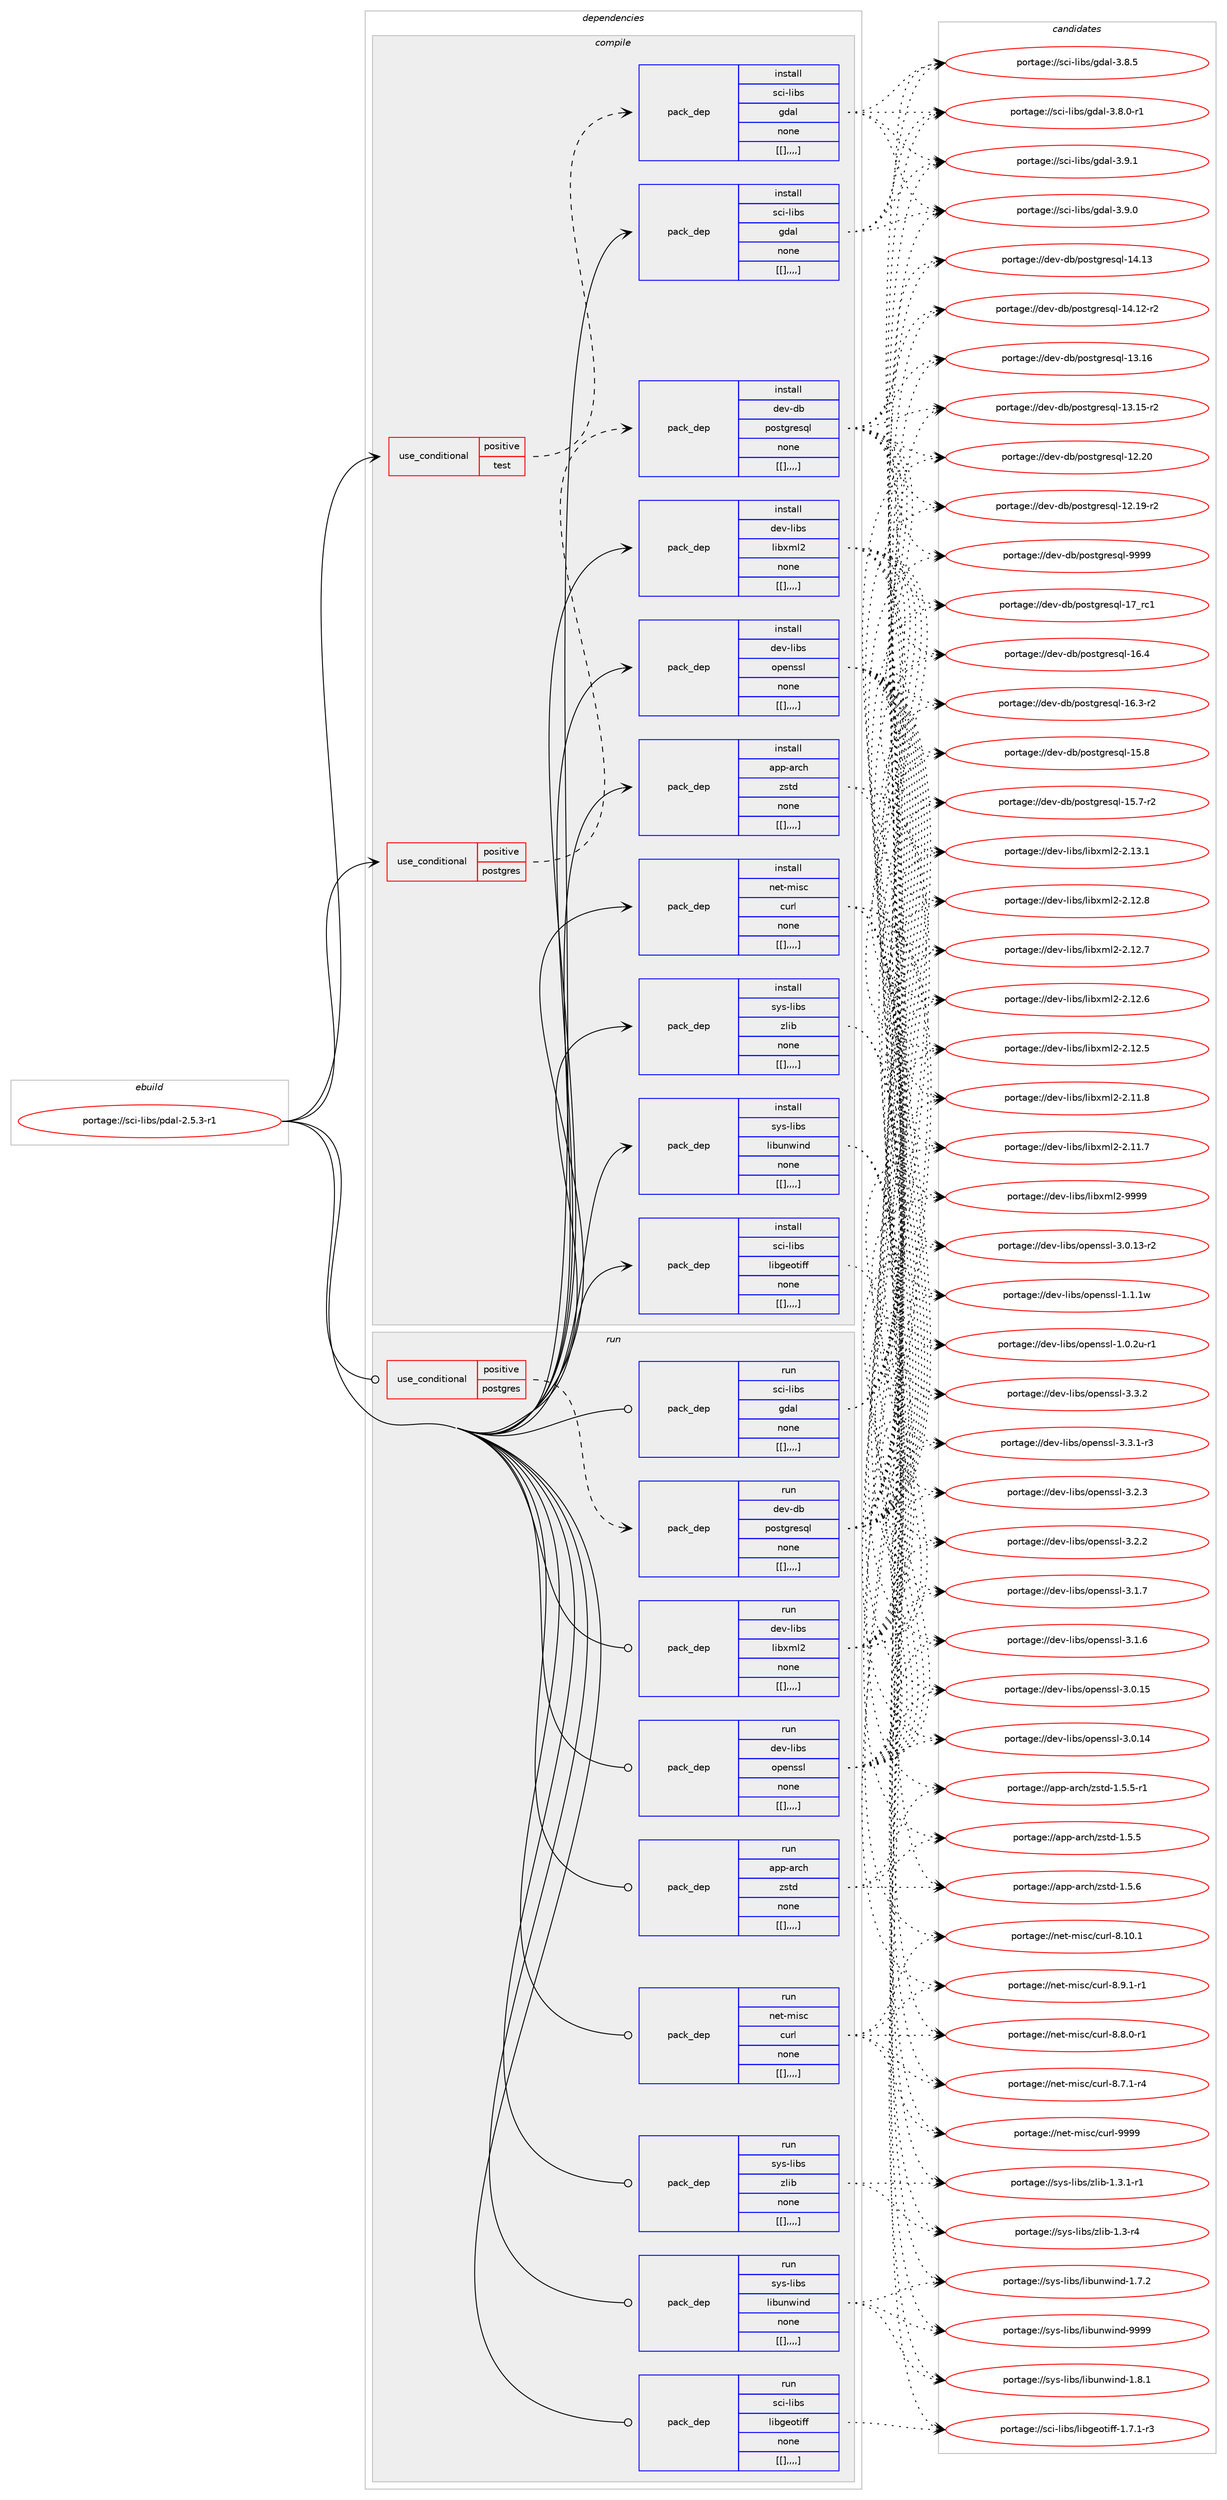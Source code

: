 digraph prolog {

# *************
# Graph options
# *************

newrank=true;
concentrate=true;
compound=true;
graph [rankdir=LR,fontname=Helvetica,fontsize=10,ranksep=1.5];#, ranksep=2.5, nodesep=0.2];
edge  [arrowhead=vee];
node  [fontname=Helvetica,fontsize=10];

# **********
# The ebuild
# **********

subgraph cluster_leftcol {
color=gray;
label=<<i>ebuild</i>>;
id [label="portage://sci-libs/pdal-2.5.3-r1", color=red, width=4, href="../sci-libs/pdal-2.5.3-r1.svg"];
}

# ****************
# The dependencies
# ****************

subgraph cluster_midcol {
color=gray;
label=<<i>dependencies</i>>;
subgraph cluster_compile {
fillcolor="#eeeeee";
style=filled;
label=<<i>compile</i>>;
subgraph cond110930 {
dependency414714 [label=<<TABLE BORDER="0" CELLBORDER="1" CELLSPACING="0" CELLPADDING="4"><TR><TD ROWSPAN="3" CELLPADDING="10">use_conditional</TD></TR><TR><TD>positive</TD></TR><TR><TD>postgres</TD></TR></TABLE>>, shape=none, color=red];
subgraph pack300891 {
dependency414715 [label=<<TABLE BORDER="0" CELLBORDER="1" CELLSPACING="0" CELLPADDING="4" WIDTH="220"><TR><TD ROWSPAN="6" CELLPADDING="30">pack_dep</TD></TR><TR><TD WIDTH="110">install</TD></TR><TR><TD>dev-db</TD></TR><TR><TD>postgresql</TD></TR><TR><TD>none</TD></TR><TR><TD>[[],,,,]</TD></TR></TABLE>>, shape=none, color=blue];
}
dependency414714:e -> dependency414715:w [weight=20,style="dashed",arrowhead="vee"];
}
id:e -> dependency414714:w [weight=20,style="solid",arrowhead="vee"];
subgraph cond110931 {
dependency414716 [label=<<TABLE BORDER="0" CELLBORDER="1" CELLSPACING="0" CELLPADDING="4"><TR><TD ROWSPAN="3" CELLPADDING="10">use_conditional</TD></TR><TR><TD>positive</TD></TR><TR><TD>test</TD></TR></TABLE>>, shape=none, color=red];
subgraph pack300892 {
dependency414717 [label=<<TABLE BORDER="0" CELLBORDER="1" CELLSPACING="0" CELLPADDING="4" WIDTH="220"><TR><TD ROWSPAN="6" CELLPADDING="30">pack_dep</TD></TR><TR><TD WIDTH="110">install</TD></TR><TR><TD>sci-libs</TD></TR><TR><TD>gdal</TD></TR><TR><TD>none</TD></TR><TR><TD>[[],,,,]</TD></TR></TABLE>>, shape=none, color=blue];
}
dependency414716:e -> dependency414717:w [weight=20,style="dashed",arrowhead="vee"];
}
id:e -> dependency414716:w [weight=20,style="solid",arrowhead="vee"];
subgraph pack300893 {
dependency414718 [label=<<TABLE BORDER="0" CELLBORDER="1" CELLSPACING="0" CELLPADDING="4" WIDTH="220"><TR><TD ROWSPAN="6" CELLPADDING="30">pack_dep</TD></TR><TR><TD WIDTH="110">install</TD></TR><TR><TD>app-arch</TD></TR><TR><TD>zstd</TD></TR><TR><TD>none</TD></TR><TR><TD>[[],,,,]</TD></TR></TABLE>>, shape=none, color=blue];
}
id:e -> dependency414718:w [weight=20,style="solid",arrowhead="vee"];
subgraph pack300894 {
dependency414719 [label=<<TABLE BORDER="0" CELLBORDER="1" CELLSPACING="0" CELLPADDING="4" WIDTH="220"><TR><TD ROWSPAN="6" CELLPADDING="30">pack_dep</TD></TR><TR><TD WIDTH="110">install</TD></TR><TR><TD>dev-libs</TD></TR><TR><TD>libxml2</TD></TR><TR><TD>none</TD></TR><TR><TD>[[],,,,]</TD></TR></TABLE>>, shape=none, color=blue];
}
id:e -> dependency414719:w [weight=20,style="solid",arrowhead="vee"];
subgraph pack300895 {
dependency414720 [label=<<TABLE BORDER="0" CELLBORDER="1" CELLSPACING="0" CELLPADDING="4" WIDTH="220"><TR><TD ROWSPAN="6" CELLPADDING="30">pack_dep</TD></TR><TR><TD WIDTH="110">install</TD></TR><TR><TD>dev-libs</TD></TR><TR><TD>openssl</TD></TR><TR><TD>none</TD></TR><TR><TD>[[],,,,]</TD></TR></TABLE>>, shape=none, color=blue];
}
id:e -> dependency414720:w [weight=20,style="solid",arrowhead="vee"];
subgraph pack300896 {
dependency414721 [label=<<TABLE BORDER="0" CELLBORDER="1" CELLSPACING="0" CELLPADDING="4" WIDTH="220"><TR><TD ROWSPAN="6" CELLPADDING="30">pack_dep</TD></TR><TR><TD WIDTH="110">install</TD></TR><TR><TD>net-misc</TD></TR><TR><TD>curl</TD></TR><TR><TD>none</TD></TR><TR><TD>[[],,,,]</TD></TR></TABLE>>, shape=none, color=blue];
}
id:e -> dependency414721:w [weight=20,style="solid",arrowhead="vee"];
subgraph pack300897 {
dependency414722 [label=<<TABLE BORDER="0" CELLBORDER="1" CELLSPACING="0" CELLPADDING="4" WIDTH="220"><TR><TD ROWSPAN="6" CELLPADDING="30">pack_dep</TD></TR><TR><TD WIDTH="110">install</TD></TR><TR><TD>sci-libs</TD></TR><TR><TD>gdal</TD></TR><TR><TD>none</TD></TR><TR><TD>[[],,,,]</TD></TR></TABLE>>, shape=none, color=blue];
}
id:e -> dependency414722:w [weight=20,style="solid",arrowhead="vee"];
subgraph pack300898 {
dependency414723 [label=<<TABLE BORDER="0" CELLBORDER="1" CELLSPACING="0" CELLPADDING="4" WIDTH="220"><TR><TD ROWSPAN="6" CELLPADDING="30">pack_dep</TD></TR><TR><TD WIDTH="110">install</TD></TR><TR><TD>sci-libs</TD></TR><TR><TD>libgeotiff</TD></TR><TR><TD>none</TD></TR><TR><TD>[[],,,,]</TD></TR></TABLE>>, shape=none, color=blue];
}
id:e -> dependency414723:w [weight=20,style="solid",arrowhead="vee"];
subgraph pack300899 {
dependency414724 [label=<<TABLE BORDER="0" CELLBORDER="1" CELLSPACING="0" CELLPADDING="4" WIDTH="220"><TR><TD ROWSPAN="6" CELLPADDING="30">pack_dep</TD></TR><TR><TD WIDTH="110">install</TD></TR><TR><TD>sys-libs</TD></TR><TR><TD>libunwind</TD></TR><TR><TD>none</TD></TR><TR><TD>[[],,,,]</TD></TR></TABLE>>, shape=none, color=blue];
}
id:e -> dependency414724:w [weight=20,style="solid",arrowhead="vee"];
subgraph pack300900 {
dependency414725 [label=<<TABLE BORDER="0" CELLBORDER="1" CELLSPACING="0" CELLPADDING="4" WIDTH="220"><TR><TD ROWSPAN="6" CELLPADDING="30">pack_dep</TD></TR><TR><TD WIDTH="110">install</TD></TR><TR><TD>sys-libs</TD></TR><TR><TD>zlib</TD></TR><TR><TD>none</TD></TR><TR><TD>[[],,,,]</TD></TR></TABLE>>, shape=none, color=blue];
}
id:e -> dependency414725:w [weight=20,style="solid",arrowhead="vee"];
}
subgraph cluster_compileandrun {
fillcolor="#eeeeee";
style=filled;
label=<<i>compile and run</i>>;
}
subgraph cluster_run {
fillcolor="#eeeeee";
style=filled;
label=<<i>run</i>>;
subgraph cond110932 {
dependency414726 [label=<<TABLE BORDER="0" CELLBORDER="1" CELLSPACING="0" CELLPADDING="4"><TR><TD ROWSPAN="3" CELLPADDING="10">use_conditional</TD></TR><TR><TD>positive</TD></TR><TR><TD>postgres</TD></TR></TABLE>>, shape=none, color=red];
subgraph pack300901 {
dependency414727 [label=<<TABLE BORDER="0" CELLBORDER="1" CELLSPACING="0" CELLPADDING="4" WIDTH="220"><TR><TD ROWSPAN="6" CELLPADDING="30">pack_dep</TD></TR><TR><TD WIDTH="110">run</TD></TR><TR><TD>dev-db</TD></TR><TR><TD>postgresql</TD></TR><TR><TD>none</TD></TR><TR><TD>[[],,,,]</TD></TR></TABLE>>, shape=none, color=blue];
}
dependency414726:e -> dependency414727:w [weight=20,style="dashed",arrowhead="vee"];
}
id:e -> dependency414726:w [weight=20,style="solid",arrowhead="odot"];
subgraph pack300902 {
dependency414728 [label=<<TABLE BORDER="0" CELLBORDER="1" CELLSPACING="0" CELLPADDING="4" WIDTH="220"><TR><TD ROWSPAN="6" CELLPADDING="30">pack_dep</TD></TR><TR><TD WIDTH="110">run</TD></TR><TR><TD>app-arch</TD></TR><TR><TD>zstd</TD></TR><TR><TD>none</TD></TR><TR><TD>[[],,,,]</TD></TR></TABLE>>, shape=none, color=blue];
}
id:e -> dependency414728:w [weight=20,style="solid",arrowhead="odot"];
subgraph pack300903 {
dependency414729 [label=<<TABLE BORDER="0" CELLBORDER="1" CELLSPACING="0" CELLPADDING="4" WIDTH="220"><TR><TD ROWSPAN="6" CELLPADDING="30">pack_dep</TD></TR><TR><TD WIDTH="110">run</TD></TR><TR><TD>dev-libs</TD></TR><TR><TD>libxml2</TD></TR><TR><TD>none</TD></TR><TR><TD>[[],,,,]</TD></TR></TABLE>>, shape=none, color=blue];
}
id:e -> dependency414729:w [weight=20,style="solid",arrowhead="odot"];
subgraph pack300904 {
dependency414730 [label=<<TABLE BORDER="0" CELLBORDER="1" CELLSPACING="0" CELLPADDING="4" WIDTH="220"><TR><TD ROWSPAN="6" CELLPADDING="30">pack_dep</TD></TR><TR><TD WIDTH="110">run</TD></TR><TR><TD>dev-libs</TD></TR><TR><TD>openssl</TD></TR><TR><TD>none</TD></TR><TR><TD>[[],,,,]</TD></TR></TABLE>>, shape=none, color=blue];
}
id:e -> dependency414730:w [weight=20,style="solid",arrowhead="odot"];
subgraph pack300905 {
dependency414731 [label=<<TABLE BORDER="0" CELLBORDER="1" CELLSPACING="0" CELLPADDING="4" WIDTH="220"><TR><TD ROWSPAN="6" CELLPADDING="30">pack_dep</TD></TR><TR><TD WIDTH="110">run</TD></TR><TR><TD>net-misc</TD></TR><TR><TD>curl</TD></TR><TR><TD>none</TD></TR><TR><TD>[[],,,,]</TD></TR></TABLE>>, shape=none, color=blue];
}
id:e -> dependency414731:w [weight=20,style="solid",arrowhead="odot"];
subgraph pack300906 {
dependency414732 [label=<<TABLE BORDER="0" CELLBORDER="1" CELLSPACING="0" CELLPADDING="4" WIDTH="220"><TR><TD ROWSPAN="6" CELLPADDING="30">pack_dep</TD></TR><TR><TD WIDTH="110">run</TD></TR><TR><TD>sci-libs</TD></TR><TR><TD>gdal</TD></TR><TR><TD>none</TD></TR><TR><TD>[[],,,,]</TD></TR></TABLE>>, shape=none, color=blue];
}
id:e -> dependency414732:w [weight=20,style="solid",arrowhead="odot"];
subgraph pack300907 {
dependency414733 [label=<<TABLE BORDER="0" CELLBORDER="1" CELLSPACING="0" CELLPADDING="4" WIDTH="220"><TR><TD ROWSPAN="6" CELLPADDING="30">pack_dep</TD></TR><TR><TD WIDTH="110">run</TD></TR><TR><TD>sci-libs</TD></TR><TR><TD>libgeotiff</TD></TR><TR><TD>none</TD></TR><TR><TD>[[],,,,]</TD></TR></TABLE>>, shape=none, color=blue];
}
id:e -> dependency414733:w [weight=20,style="solid",arrowhead="odot"];
subgraph pack300908 {
dependency414734 [label=<<TABLE BORDER="0" CELLBORDER="1" CELLSPACING="0" CELLPADDING="4" WIDTH="220"><TR><TD ROWSPAN="6" CELLPADDING="30">pack_dep</TD></TR><TR><TD WIDTH="110">run</TD></TR><TR><TD>sys-libs</TD></TR><TR><TD>libunwind</TD></TR><TR><TD>none</TD></TR><TR><TD>[[],,,,]</TD></TR></TABLE>>, shape=none, color=blue];
}
id:e -> dependency414734:w [weight=20,style="solid",arrowhead="odot"];
subgraph pack300909 {
dependency414735 [label=<<TABLE BORDER="0" CELLBORDER="1" CELLSPACING="0" CELLPADDING="4" WIDTH="220"><TR><TD ROWSPAN="6" CELLPADDING="30">pack_dep</TD></TR><TR><TD WIDTH="110">run</TD></TR><TR><TD>sys-libs</TD></TR><TR><TD>zlib</TD></TR><TR><TD>none</TD></TR><TR><TD>[[],,,,]</TD></TR></TABLE>>, shape=none, color=blue];
}
id:e -> dependency414735:w [weight=20,style="solid",arrowhead="odot"];
}
}

# **************
# The candidates
# **************

subgraph cluster_choices {
rank=same;
color=gray;
label=<<i>candidates</i>>;

subgraph choice300891 {
color=black;
nodesep=1;
choice1001011184510098471121111151161031141011151131084557575757 [label="portage://dev-db/postgresql-9999", color=red, width=4,href="../dev-db/postgresql-9999.svg"];
choice100101118451009847112111115116103114101115113108454955951149949 [label="portage://dev-db/postgresql-17_rc1", color=red, width=4,href="../dev-db/postgresql-17_rc1.svg"];
choice1001011184510098471121111151161031141011151131084549544652 [label="portage://dev-db/postgresql-16.4", color=red, width=4,href="../dev-db/postgresql-16.4.svg"];
choice10010111845100984711211111511610311410111511310845495446514511450 [label="portage://dev-db/postgresql-16.3-r2", color=red, width=4,href="../dev-db/postgresql-16.3-r2.svg"];
choice1001011184510098471121111151161031141011151131084549534656 [label="portage://dev-db/postgresql-15.8", color=red, width=4,href="../dev-db/postgresql-15.8.svg"];
choice10010111845100984711211111511610311410111511310845495346554511450 [label="portage://dev-db/postgresql-15.7-r2", color=red, width=4,href="../dev-db/postgresql-15.7-r2.svg"];
choice100101118451009847112111115116103114101115113108454952464951 [label="portage://dev-db/postgresql-14.13", color=red, width=4,href="../dev-db/postgresql-14.13.svg"];
choice1001011184510098471121111151161031141011151131084549524649504511450 [label="portage://dev-db/postgresql-14.12-r2", color=red, width=4,href="../dev-db/postgresql-14.12-r2.svg"];
choice100101118451009847112111115116103114101115113108454951464954 [label="portage://dev-db/postgresql-13.16", color=red, width=4,href="../dev-db/postgresql-13.16.svg"];
choice1001011184510098471121111151161031141011151131084549514649534511450 [label="portage://dev-db/postgresql-13.15-r2", color=red, width=4,href="../dev-db/postgresql-13.15-r2.svg"];
choice100101118451009847112111115116103114101115113108454950465048 [label="portage://dev-db/postgresql-12.20", color=red, width=4,href="../dev-db/postgresql-12.20.svg"];
choice1001011184510098471121111151161031141011151131084549504649574511450 [label="portage://dev-db/postgresql-12.19-r2", color=red, width=4,href="../dev-db/postgresql-12.19-r2.svg"];
dependency414715:e -> choice1001011184510098471121111151161031141011151131084557575757:w [style=dotted,weight="100"];
dependency414715:e -> choice100101118451009847112111115116103114101115113108454955951149949:w [style=dotted,weight="100"];
dependency414715:e -> choice1001011184510098471121111151161031141011151131084549544652:w [style=dotted,weight="100"];
dependency414715:e -> choice10010111845100984711211111511610311410111511310845495446514511450:w [style=dotted,weight="100"];
dependency414715:e -> choice1001011184510098471121111151161031141011151131084549534656:w [style=dotted,weight="100"];
dependency414715:e -> choice10010111845100984711211111511610311410111511310845495346554511450:w [style=dotted,weight="100"];
dependency414715:e -> choice100101118451009847112111115116103114101115113108454952464951:w [style=dotted,weight="100"];
dependency414715:e -> choice1001011184510098471121111151161031141011151131084549524649504511450:w [style=dotted,weight="100"];
dependency414715:e -> choice100101118451009847112111115116103114101115113108454951464954:w [style=dotted,weight="100"];
dependency414715:e -> choice1001011184510098471121111151161031141011151131084549514649534511450:w [style=dotted,weight="100"];
dependency414715:e -> choice100101118451009847112111115116103114101115113108454950465048:w [style=dotted,weight="100"];
dependency414715:e -> choice1001011184510098471121111151161031141011151131084549504649574511450:w [style=dotted,weight="100"];
}
subgraph choice300892 {
color=black;
nodesep=1;
choice1159910545108105981154710310097108455146574649 [label="portage://sci-libs/gdal-3.9.1", color=red, width=4,href="../sci-libs/gdal-3.9.1.svg"];
choice1159910545108105981154710310097108455146574648 [label="portage://sci-libs/gdal-3.9.0", color=red, width=4,href="../sci-libs/gdal-3.9.0.svg"];
choice1159910545108105981154710310097108455146564653 [label="portage://sci-libs/gdal-3.8.5", color=red, width=4,href="../sci-libs/gdal-3.8.5.svg"];
choice11599105451081059811547103100971084551465646484511449 [label="portage://sci-libs/gdal-3.8.0-r1", color=red, width=4,href="../sci-libs/gdal-3.8.0-r1.svg"];
dependency414717:e -> choice1159910545108105981154710310097108455146574649:w [style=dotted,weight="100"];
dependency414717:e -> choice1159910545108105981154710310097108455146574648:w [style=dotted,weight="100"];
dependency414717:e -> choice1159910545108105981154710310097108455146564653:w [style=dotted,weight="100"];
dependency414717:e -> choice11599105451081059811547103100971084551465646484511449:w [style=dotted,weight="100"];
}
subgraph choice300893 {
color=black;
nodesep=1;
choice9711211245971149910447122115116100454946534654 [label="portage://app-arch/zstd-1.5.6", color=red, width=4,href="../app-arch/zstd-1.5.6.svg"];
choice97112112459711499104471221151161004549465346534511449 [label="portage://app-arch/zstd-1.5.5-r1", color=red, width=4,href="../app-arch/zstd-1.5.5-r1.svg"];
choice9711211245971149910447122115116100454946534653 [label="portage://app-arch/zstd-1.5.5", color=red, width=4,href="../app-arch/zstd-1.5.5.svg"];
dependency414718:e -> choice9711211245971149910447122115116100454946534654:w [style=dotted,weight="100"];
dependency414718:e -> choice97112112459711499104471221151161004549465346534511449:w [style=dotted,weight="100"];
dependency414718:e -> choice9711211245971149910447122115116100454946534653:w [style=dotted,weight="100"];
}
subgraph choice300894 {
color=black;
nodesep=1;
choice10010111845108105981154710810598120109108504557575757 [label="portage://dev-libs/libxml2-9999", color=red, width=4,href="../dev-libs/libxml2-9999.svg"];
choice100101118451081059811547108105981201091085045504649514649 [label="portage://dev-libs/libxml2-2.13.1", color=red, width=4,href="../dev-libs/libxml2-2.13.1.svg"];
choice100101118451081059811547108105981201091085045504649504656 [label="portage://dev-libs/libxml2-2.12.8", color=red, width=4,href="../dev-libs/libxml2-2.12.8.svg"];
choice100101118451081059811547108105981201091085045504649504655 [label="portage://dev-libs/libxml2-2.12.7", color=red, width=4,href="../dev-libs/libxml2-2.12.7.svg"];
choice100101118451081059811547108105981201091085045504649504654 [label="portage://dev-libs/libxml2-2.12.6", color=red, width=4,href="../dev-libs/libxml2-2.12.6.svg"];
choice100101118451081059811547108105981201091085045504649504653 [label="portage://dev-libs/libxml2-2.12.5", color=red, width=4,href="../dev-libs/libxml2-2.12.5.svg"];
choice100101118451081059811547108105981201091085045504649494656 [label="portage://dev-libs/libxml2-2.11.8", color=red, width=4,href="../dev-libs/libxml2-2.11.8.svg"];
choice100101118451081059811547108105981201091085045504649494655 [label="portage://dev-libs/libxml2-2.11.7", color=red, width=4,href="../dev-libs/libxml2-2.11.7.svg"];
dependency414719:e -> choice10010111845108105981154710810598120109108504557575757:w [style=dotted,weight="100"];
dependency414719:e -> choice100101118451081059811547108105981201091085045504649514649:w [style=dotted,weight="100"];
dependency414719:e -> choice100101118451081059811547108105981201091085045504649504656:w [style=dotted,weight="100"];
dependency414719:e -> choice100101118451081059811547108105981201091085045504649504655:w [style=dotted,weight="100"];
dependency414719:e -> choice100101118451081059811547108105981201091085045504649504654:w [style=dotted,weight="100"];
dependency414719:e -> choice100101118451081059811547108105981201091085045504649504653:w [style=dotted,weight="100"];
dependency414719:e -> choice100101118451081059811547108105981201091085045504649494656:w [style=dotted,weight="100"];
dependency414719:e -> choice100101118451081059811547108105981201091085045504649494655:w [style=dotted,weight="100"];
}
subgraph choice300895 {
color=black;
nodesep=1;
choice100101118451081059811547111112101110115115108455146514650 [label="portage://dev-libs/openssl-3.3.2", color=red, width=4,href="../dev-libs/openssl-3.3.2.svg"];
choice1001011184510810598115471111121011101151151084551465146494511451 [label="portage://dev-libs/openssl-3.3.1-r3", color=red, width=4,href="../dev-libs/openssl-3.3.1-r3.svg"];
choice100101118451081059811547111112101110115115108455146504651 [label="portage://dev-libs/openssl-3.2.3", color=red, width=4,href="../dev-libs/openssl-3.2.3.svg"];
choice100101118451081059811547111112101110115115108455146504650 [label="portage://dev-libs/openssl-3.2.2", color=red, width=4,href="../dev-libs/openssl-3.2.2.svg"];
choice100101118451081059811547111112101110115115108455146494655 [label="portage://dev-libs/openssl-3.1.7", color=red, width=4,href="../dev-libs/openssl-3.1.7.svg"];
choice100101118451081059811547111112101110115115108455146494654 [label="portage://dev-libs/openssl-3.1.6", color=red, width=4,href="../dev-libs/openssl-3.1.6.svg"];
choice10010111845108105981154711111210111011511510845514648464953 [label="portage://dev-libs/openssl-3.0.15", color=red, width=4,href="../dev-libs/openssl-3.0.15.svg"];
choice10010111845108105981154711111210111011511510845514648464952 [label="portage://dev-libs/openssl-3.0.14", color=red, width=4,href="../dev-libs/openssl-3.0.14.svg"];
choice100101118451081059811547111112101110115115108455146484649514511450 [label="portage://dev-libs/openssl-3.0.13-r2", color=red, width=4,href="../dev-libs/openssl-3.0.13-r2.svg"];
choice100101118451081059811547111112101110115115108454946494649119 [label="portage://dev-libs/openssl-1.1.1w", color=red, width=4,href="../dev-libs/openssl-1.1.1w.svg"];
choice1001011184510810598115471111121011101151151084549464846501174511449 [label="portage://dev-libs/openssl-1.0.2u-r1", color=red, width=4,href="../dev-libs/openssl-1.0.2u-r1.svg"];
dependency414720:e -> choice100101118451081059811547111112101110115115108455146514650:w [style=dotted,weight="100"];
dependency414720:e -> choice1001011184510810598115471111121011101151151084551465146494511451:w [style=dotted,weight="100"];
dependency414720:e -> choice100101118451081059811547111112101110115115108455146504651:w [style=dotted,weight="100"];
dependency414720:e -> choice100101118451081059811547111112101110115115108455146504650:w [style=dotted,weight="100"];
dependency414720:e -> choice100101118451081059811547111112101110115115108455146494655:w [style=dotted,weight="100"];
dependency414720:e -> choice100101118451081059811547111112101110115115108455146494654:w [style=dotted,weight="100"];
dependency414720:e -> choice10010111845108105981154711111210111011511510845514648464953:w [style=dotted,weight="100"];
dependency414720:e -> choice10010111845108105981154711111210111011511510845514648464952:w [style=dotted,weight="100"];
dependency414720:e -> choice100101118451081059811547111112101110115115108455146484649514511450:w [style=dotted,weight="100"];
dependency414720:e -> choice100101118451081059811547111112101110115115108454946494649119:w [style=dotted,weight="100"];
dependency414720:e -> choice1001011184510810598115471111121011101151151084549464846501174511449:w [style=dotted,weight="100"];
}
subgraph choice300896 {
color=black;
nodesep=1;
choice110101116451091051159947991171141084557575757 [label="portage://net-misc/curl-9999", color=red, width=4,href="../net-misc/curl-9999.svg"];
choice1101011164510910511599479911711410845564649484649 [label="portage://net-misc/curl-8.10.1", color=red, width=4,href="../net-misc/curl-8.10.1.svg"];
choice110101116451091051159947991171141084556465746494511449 [label="portage://net-misc/curl-8.9.1-r1", color=red, width=4,href="../net-misc/curl-8.9.1-r1.svg"];
choice110101116451091051159947991171141084556465646484511449 [label="portage://net-misc/curl-8.8.0-r1", color=red, width=4,href="../net-misc/curl-8.8.0-r1.svg"];
choice110101116451091051159947991171141084556465546494511452 [label="portage://net-misc/curl-8.7.1-r4", color=red, width=4,href="../net-misc/curl-8.7.1-r4.svg"];
dependency414721:e -> choice110101116451091051159947991171141084557575757:w [style=dotted,weight="100"];
dependency414721:e -> choice1101011164510910511599479911711410845564649484649:w [style=dotted,weight="100"];
dependency414721:e -> choice110101116451091051159947991171141084556465746494511449:w [style=dotted,weight="100"];
dependency414721:e -> choice110101116451091051159947991171141084556465646484511449:w [style=dotted,weight="100"];
dependency414721:e -> choice110101116451091051159947991171141084556465546494511452:w [style=dotted,weight="100"];
}
subgraph choice300897 {
color=black;
nodesep=1;
choice1159910545108105981154710310097108455146574649 [label="portage://sci-libs/gdal-3.9.1", color=red, width=4,href="../sci-libs/gdal-3.9.1.svg"];
choice1159910545108105981154710310097108455146574648 [label="portage://sci-libs/gdal-3.9.0", color=red, width=4,href="../sci-libs/gdal-3.9.0.svg"];
choice1159910545108105981154710310097108455146564653 [label="portage://sci-libs/gdal-3.8.5", color=red, width=4,href="../sci-libs/gdal-3.8.5.svg"];
choice11599105451081059811547103100971084551465646484511449 [label="portage://sci-libs/gdal-3.8.0-r1", color=red, width=4,href="../sci-libs/gdal-3.8.0-r1.svg"];
dependency414722:e -> choice1159910545108105981154710310097108455146574649:w [style=dotted,weight="100"];
dependency414722:e -> choice1159910545108105981154710310097108455146574648:w [style=dotted,weight="100"];
dependency414722:e -> choice1159910545108105981154710310097108455146564653:w [style=dotted,weight="100"];
dependency414722:e -> choice11599105451081059811547103100971084551465646484511449:w [style=dotted,weight="100"];
}
subgraph choice300898 {
color=black;
nodesep=1;
choice11599105451081059811547108105981031011111161051021024549465546494511451 [label="portage://sci-libs/libgeotiff-1.7.1-r3", color=red, width=4,href="../sci-libs/libgeotiff-1.7.1-r3.svg"];
dependency414723:e -> choice11599105451081059811547108105981031011111161051021024549465546494511451:w [style=dotted,weight="100"];
}
subgraph choice300899 {
color=black;
nodesep=1;
choice115121115451081059811547108105981171101191051101004557575757 [label="portage://sys-libs/libunwind-9999", color=red, width=4,href="../sys-libs/libunwind-9999.svg"];
choice11512111545108105981154710810598117110119105110100454946564649 [label="portage://sys-libs/libunwind-1.8.1", color=red, width=4,href="../sys-libs/libunwind-1.8.1.svg"];
choice11512111545108105981154710810598117110119105110100454946554650 [label="portage://sys-libs/libunwind-1.7.2", color=red, width=4,href="../sys-libs/libunwind-1.7.2.svg"];
dependency414724:e -> choice115121115451081059811547108105981171101191051101004557575757:w [style=dotted,weight="100"];
dependency414724:e -> choice11512111545108105981154710810598117110119105110100454946564649:w [style=dotted,weight="100"];
dependency414724:e -> choice11512111545108105981154710810598117110119105110100454946554650:w [style=dotted,weight="100"];
}
subgraph choice300900 {
color=black;
nodesep=1;
choice115121115451081059811547122108105984549465146494511449 [label="portage://sys-libs/zlib-1.3.1-r1", color=red, width=4,href="../sys-libs/zlib-1.3.1-r1.svg"];
choice11512111545108105981154712210810598454946514511452 [label="portage://sys-libs/zlib-1.3-r4", color=red, width=4,href="../sys-libs/zlib-1.3-r4.svg"];
dependency414725:e -> choice115121115451081059811547122108105984549465146494511449:w [style=dotted,weight="100"];
dependency414725:e -> choice11512111545108105981154712210810598454946514511452:w [style=dotted,weight="100"];
}
subgraph choice300901 {
color=black;
nodesep=1;
choice1001011184510098471121111151161031141011151131084557575757 [label="portage://dev-db/postgresql-9999", color=red, width=4,href="../dev-db/postgresql-9999.svg"];
choice100101118451009847112111115116103114101115113108454955951149949 [label="portage://dev-db/postgresql-17_rc1", color=red, width=4,href="../dev-db/postgresql-17_rc1.svg"];
choice1001011184510098471121111151161031141011151131084549544652 [label="portage://dev-db/postgresql-16.4", color=red, width=4,href="../dev-db/postgresql-16.4.svg"];
choice10010111845100984711211111511610311410111511310845495446514511450 [label="portage://dev-db/postgresql-16.3-r2", color=red, width=4,href="../dev-db/postgresql-16.3-r2.svg"];
choice1001011184510098471121111151161031141011151131084549534656 [label="portage://dev-db/postgresql-15.8", color=red, width=4,href="../dev-db/postgresql-15.8.svg"];
choice10010111845100984711211111511610311410111511310845495346554511450 [label="portage://dev-db/postgresql-15.7-r2", color=red, width=4,href="../dev-db/postgresql-15.7-r2.svg"];
choice100101118451009847112111115116103114101115113108454952464951 [label="portage://dev-db/postgresql-14.13", color=red, width=4,href="../dev-db/postgresql-14.13.svg"];
choice1001011184510098471121111151161031141011151131084549524649504511450 [label="portage://dev-db/postgresql-14.12-r2", color=red, width=4,href="../dev-db/postgresql-14.12-r2.svg"];
choice100101118451009847112111115116103114101115113108454951464954 [label="portage://dev-db/postgresql-13.16", color=red, width=4,href="../dev-db/postgresql-13.16.svg"];
choice1001011184510098471121111151161031141011151131084549514649534511450 [label="portage://dev-db/postgresql-13.15-r2", color=red, width=4,href="../dev-db/postgresql-13.15-r2.svg"];
choice100101118451009847112111115116103114101115113108454950465048 [label="portage://dev-db/postgresql-12.20", color=red, width=4,href="../dev-db/postgresql-12.20.svg"];
choice1001011184510098471121111151161031141011151131084549504649574511450 [label="portage://dev-db/postgresql-12.19-r2", color=red, width=4,href="../dev-db/postgresql-12.19-r2.svg"];
dependency414727:e -> choice1001011184510098471121111151161031141011151131084557575757:w [style=dotted,weight="100"];
dependency414727:e -> choice100101118451009847112111115116103114101115113108454955951149949:w [style=dotted,weight="100"];
dependency414727:e -> choice1001011184510098471121111151161031141011151131084549544652:w [style=dotted,weight="100"];
dependency414727:e -> choice10010111845100984711211111511610311410111511310845495446514511450:w [style=dotted,weight="100"];
dependency414727:e -> choice1001011184510098471121111151161031141011151131084549534656:w [style=dotted,weight="100"];
dependency414727:e -> choice10010111845100984711211111511610311410111511310845495346554511450:w [style=dotted,weight="100"];
dependency414727:e -> choice100101118451009847112111115116103114101115113108454952464951:w [style=dotted,weight="100"];
dependency414727:e -> choice1001011184510098471121111151161031141011151131084549524649504511450:w [style=dotted,weight="100"];
dependency414727:e -> choice100101118451009847112111115116103114101115113108454951464954:w [style=dotted,weight="100"];
dependency414727:e -> choice1001011184510098471121111151161031141011151131084549514649534511450:w [style=dotted,weight="100"];
dependency414727:e -> choice100101118451009847112111115116103114101115113108454950465048:w [style=dotted,weight="100"];
dependency414727:e -> choice1001011184510098471121111151161031141011151131084549504649574511450:w [style=dotted,weight="100"];
}
subgraph choice300902 {
color=black;
nodesep=1;
choice9711211245971149910447122115116100454946534654 [label="portage://app-arch/zstd-1.5.6", color=red, width=4,href="../app-arch/zstd-1.5.6.svg"];
choice97112112459711499104471221151161004549465346534511449 [label="portage://app-arch/zstd-1.5.5-r1", color=red, width=4,href="../app-arch/zstd-1.5.5-r1.svg"];
choice9711211245971149910447122115116100454946534653 [label="portage://app-arch/zstd-1.5.5", color=red, width=4,href="../app-arch/zstd-1.5.5.svg"];
dependency414728:e -> choice9711211245971149910447122115116100454946534654:w [style=dotted,weight="100"];
dependency414728:e -> choice97112112459711499104471221151161004549465346534511449:w [style=dotted,weight="100"];
dependency414728:e -> choice9711211245971149910447122115116100454946534653:w [style=dotted,weight="100"];
}
subgraph choice300903 {
color=black;
nodesep=1;
choice10010111845108105981154710810598120109108504557575757 [label="portage://dev-libs/libxml2-9999", color=red, width=4,href="../dev-libs/libxml2-9999.svg"];
choice100101118451081059811547108105981201091085045504649514649 [label="portage://dev-libs/libxml2-2.13.1", color=red, width=4,href="../dev-libs/libxml2-2.13.1.svg"];
choice100101118451081059811547108105981201091085045504649504656 [label="portage://dev-libs/libxml2-2.12.8", color=red, width=4,href="../dev-libs/libxml2-2.12.8.svg"];
choice100101118451081059811547108105981201091085045504649504655 [label="portage://dev-libs/libxml2-2.12.7", color=red, width=4,href="../dev-libs/libxml2-2.12.7.svg"];
choice100101118451081059811547108105981201091085045504649504654 [label="portage://dev-libs/libxml2-2.12.6", color=red, width=4,href="../dev-libs/libxml2-2.12.6.svg"];
choice100101118451081059811547108105981201091085045504649504653 [label="portage://dev-libs/libxml2-2.12.5", color=red, width=4,href="../dev-libs/libxml2-2.12.5.svg"];
choice100101118451081059811547108105981201091085045504649494656 [label="portage://dev-libs/libxml2-2.11.8", color=red, width=4,href="../dev-libs/libxml2-2.11.8.svg"];
choice100101118451081059811547108105981201091085045504649494655 [label="portage://dev-libs/libxml2-2.11.7", color=red, width=4,href="../dev-libs/libxml2-2.11.7.svg"];
dependency414729:e -> choice10010111845108105981154710810598120109108504557575757:w [style=dotted,weight="100"];
dependency414729:e -> choice100101118451081059811547108105981201091085045504649514649:w [style=dotted,weight="100"];
dependency414729:e -> choice100101118451081059811547108105981201091085045504649504656:w [style=dotted,weight="100"];
dependency414729:e -> choice100101118451081059811547108105981201091085045504649504655:w [style=dotted,weight="100"];
dependency414729:e -> choice100101118451081059811547108105981201091085045504649504654:w [style=dotted,weight="100"];
dependency414729:e -> choice100101118451081059811547108105981201091085045504649504653:w [style=dotted,weight="100"];
dependency414729:e -> choice100101118451081059811547108105981201091085045504649494656:w [style=dotted,weight="100"];
dependency414729:e -> choice100101118451081059811547108105981201091085045504649494655:w [style=dotted,weight="100"];
}
subgraph choice300904 {
color=black;
nodesep=1;
choice100101118451081059811547111112101110115115108455146514650 [label="portage://dev-libs/openssl-3.3.2", color=red, width=4,href="../dev-libs/openssl-3.3.2.svg"];
choice1001011184510810598115471111121011101151151084551465146494511451 [label="portage://dev-libs/openssl-3.3.1-r3", color=red, width=4,href="../dev-libs/openssl-3.3.1-r3.svg"];
choice100101118451081059811547111112101110115115108455146504651 [label="portage://dev-libs/openssl-3.2.3", color=red, width=4,href="../dev-libs/openssl-3.2.3.svg"];
choice100101118451081059811547111112101110115115108455146504650 [label="portage://dev-libs/openssl-3.2.2", color=red, width=4,href="../dev-libs/openssl-3.2.2.svg"];
choice100101118451081059811547111112101110115115108455146494655 [label="portage://dev-libs/openssl-3.1.7", color=red, width=4,href="../dev-libs/openssl-3.1.7.svg"];
choice100101118451081059811547111112101110115115108455146494654 [label="portage://dev-libs/openssl-3.1.6", color=red, width=4,href="../dev-libs/openssl-3.1.6.svg"];
choice10010111845108105981154711111210111011511510845514648464953 [label="portage://dev-libs/openssl-3.0.15", color=red, width=4,href="../dev-libs/openssl-3.0.15.svg"];
choice10010111845108105981154711111210111011511510845514648464952 [label="portage://dev-libs/openssl-3.0.14", color=red, width=4,href="../dev-libs/openssl-3.0.14.svg"];
choice100101118451081059811547111112101110115115108455146484649514511450 [label="portage://dev-libs/openssl-3.0.13-r2", color=red, width=4,href="../dev-libs/openssl-3.0.13-r2.svg"];
choice100101118451081059811547111112101110115115108454946494649119 [label="portage://dev-libs/openssl-1.1.1w", color=red, width=4,href="../dev-libs/openssl-1.1.1w.svg"];
choice1001011184510810598115471111121011101151151084549464846501174511449 [label="portage://dev-libs/openssl-1.0.2u-r1", color=red, width=4,href="../dev-libs/openssl-1.0.2u-r1.svg"];
dependency414730:e -> choice100101118451081059811547111112101110115115108455146514650:w [style=dotted,weight="100"];
dependency414730:e -> choice1001011184510810598115471111121011101151151084551465146494511451:w [style=dotted,weight="100"];
dependency414730:e -> choice100101118451081059811547111112101110115115108455146504651:w [style=dotted,weight="100"];
dependency414730:e -> choice100101118451081059811547111112101110115115108455146504650:w [style=dotted,weight="100"];
dependency414730:e -> choice100101118451081059811547111112101110115115108455146494655:w [style=dotted,weight="100"];
dependency414730:e -> choice100101118451081059811547111112101110115115108455146494654:w [style=dotted,weight="100"];
dependency414730:e -> choice10010111845108105981154711111210111011511510845514648464953:w [style=dotted,weight="100"];
dependency414730:e -> choice10010111845108105981154711111210111011511510845514648464952:w [style=dotted,weight="100"];
dependency414730:e -> choice100101118451081059811547111112101110115115108455146484649514511450:w [style=dotted,weight="100"];
dependency414730:e -> choice100101118451081059811547111112101110115115108454946494649119:w [style=dotted,weight="100"];
dependency414730:e -> choice1001011184510810598115471111121011101151151084549464846501174511449:w [style=dotted,weight="100"];
}
subgraph choice300905 {
color=black;
nodesep=1;
choice110101116451091051159947991171141084557575757 [label="portage://net-misc/curl-9999", color=red, width=4,href="../net-misc/curl-9999.svg"];
choice1101011164510910511599479911711410845564649484649 [label="portage://net-misc/curl-8.10.1", color=red, width=4,href="../net-misc/curl-8.10.1.svg"];
choice110101116451091051159947991171141084556465746494511449 [label="portage://net-misc/curl-8.9.1-r1", color=red, width=4,href="../net-misc/curl-8.9.1-r1.svg"];
choice110101116451091051159947991171141084556465646484511449 [label="portage://net-misc/curl-8.8.0-r1", color=red, width=4,href="../net-misc/curl-8.8.0-r1.svg"];
choice110101116451091051159947991171141084556465546494511452 [label="portage://net-misc/curl-8.7.1-r4", color=red, width=4,href="../net-misc/curl-8.7.1-r4.svg"];
dependency414731:e -> choice110101116451091051159947991171141084557575757:w [style=dotted,weight="100"];
dependency414731:e -> choice1101011164510910511599479911711410845564649484649:w [style=dotted,weight="100"];
dependency414731:e -> choice110101116451091051159947991171141084556465746494511449:w [style=dotted,weight="100"];
dependency414731:e -> choice110101116451091051159947991171141084556465646484511449:w [style=dotted,weight="100"];
dependency414731:e -> choice110101116451091051159947991171141084556465546494511452:w [style=dotted,weight="100"];
}
subgraph choice300906 {
color=black;
nodesep=1;
choice1159910545108105981154710310097108455146574649 [label="portage://sci-libs/gdal-3.9.1", color=red, width=4,href="../sci-libs/gdal-3.9.1.svg"];
choice1159910545108105981154710310097108455146574648 [label="portage://sci-libs/gdal-3.9.0", color=red, width=4,href="../sci-libs/gdal-3.9.0.svg"];
choice1159910545108105981154710310097108455146564653 [label="portage://sci-libs/gdal-3.8.5", color=red, width=4,href="../sci-libs/gdal-3.8.5.svg"];
choice11599105451081059811547103100971084551465646484511449 [label="portage://sci-libs/gdal-3.8.0-r1", color=red, width=4,href="../sci-libs/gdal-3.8.0-r1.svg"];
dependency414732:e -> choice1159910545108105981154710310097108455146574649:w [style=dotted,weight="100"];
dependency414732:e -> choice1159910545108105981154710310097108455146574648:w [style=dotted,weight="100"];
dependency414732:e -> choice1159910545108105981154710310097108455146564653:w [style=dotted,weight="100"];
dependency414732:e -> choice11599105451081059811547103100971084551465646484511449:w [style=dotted,weight="100"];
}
subgraph choice300907 {
color=black;
nodesep=1;
choice11599105451081059811547108105981031011111161051021024549465546494511451 [label="portage://sci-libs/libgeotiff-1.7.1-r3", color=red, width=4,href="../sci-libs/libgeotiff-1.7.1-r3.svg"];
dependency414733:e -> choice11599105451081059811547108105981031011111161051021024549465546494511451:w [style=dotted,weight="100"];
}
subgraph choice300908 {
color=black;
nodesep=1;
choice115121115451081059811547108105981171101191051101004557575757 [label="portage://sys-libs/libunwind-9999", color=red, width=4,href="../sys-libs/libunwind-9999.svg"];
choice11512111545108105981154710810598117110119105110100454946564649 [label="portage://sys-libs/libunwind-1.8.1", color=red, width=4,href="../sys-libs/libunwind-1.8.1.svg"];
choice11512111545108105981154710810598117110119105110100454946554650 [label="portage://sys-libs/libunwind-1.7.2", color=red, width=4,href="../sys-libs/libunwind-1.7.2.svg"];
dependency414734:e -> choice115121115451081059811547108105981171101191051101004557575757:w [style=dotted,weight="100"];
dependency414734:e -> choice11512111545108105981154710810598117110119105110100454946564649:w [style=dotted,weight="100"];
dependency414734:e -> choice11512111545108105981154710810598117110119105110100454946554650:w [style=dotted,weight="100"];
}
subgraph choice300909 {
color=black;
nodesep=1;
choice115121115451081059811547122108105984549465146494511449 [label="portage://sys-libs/zlib-1.3.1-r1", color=red, width=4,href="../sys-libs/zlib-1.3.1-r1.svg"];
choice11512111545108105981154712210810598454946514511452 [label="portage://sys-libs/zlib-1.3-r4", color=red, width=4,href="../sys-libs/zlib-1.3-r4.svg"];
dependency414735:e -> choice115121115451081059811547122108105984549465146494511449:w [style=dotted,weight="100"];
dependency414735:e -> choice11512111545108105981154712210810598454946514511452:w [style=dotted,weight="100"];
}
}

}

